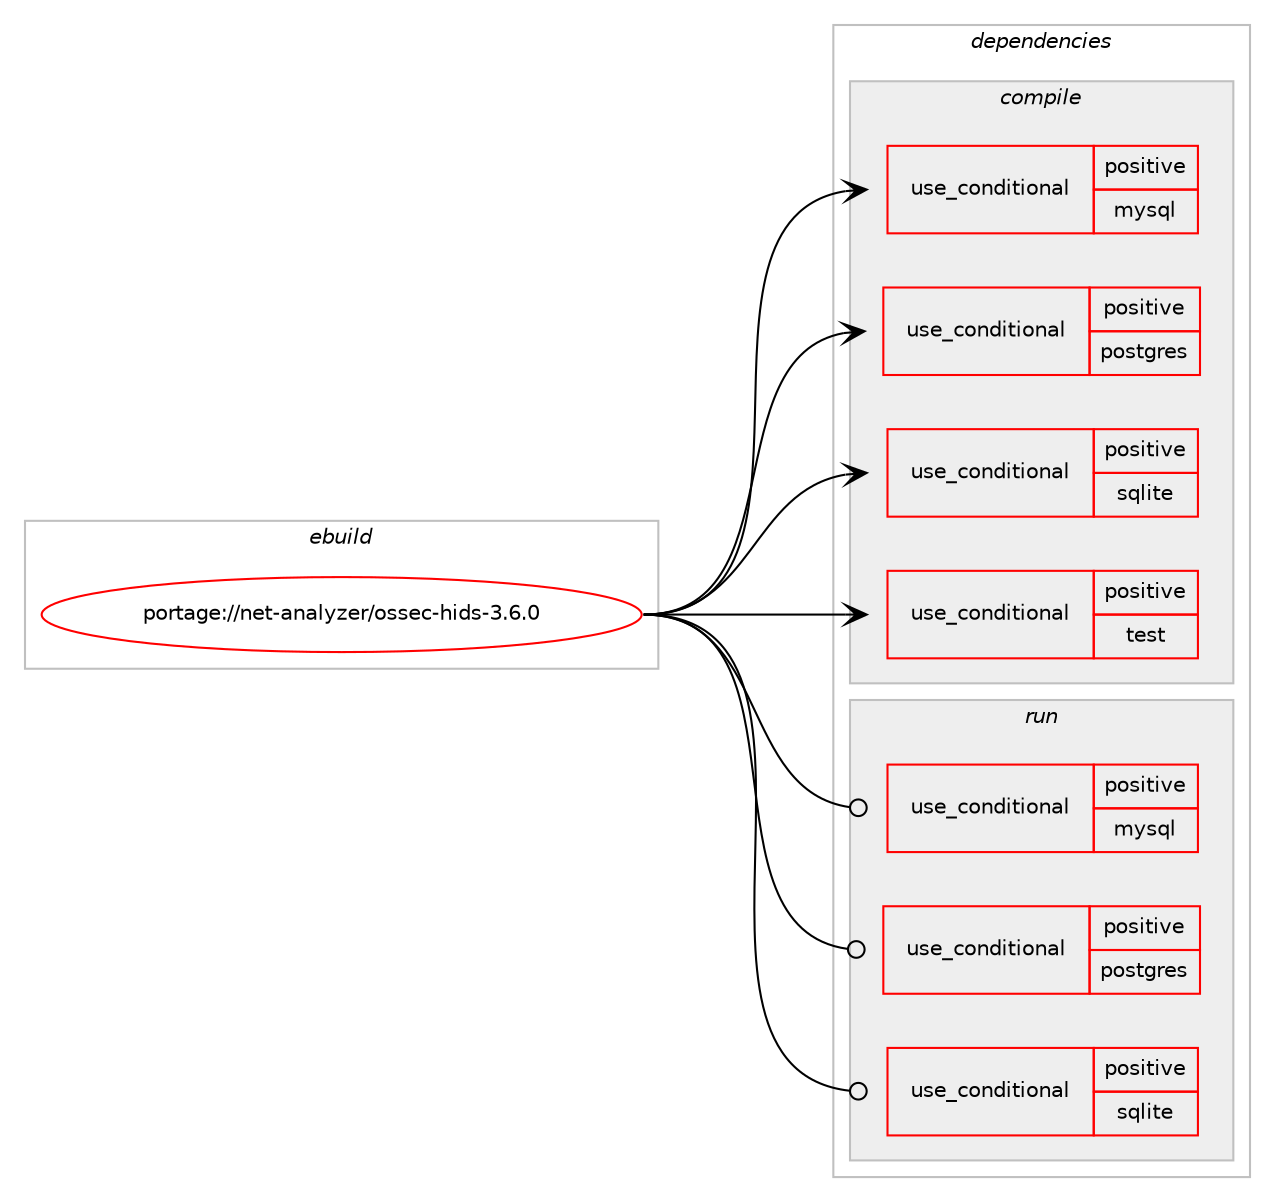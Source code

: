 digraph prolog {

# *************
# Graph options
# *************

newrank=true;
concentrate=true;
compound=true;
graph [rankdir=LR,fontname=Helvetica,fontsize=10,ranksep=1.5];#, ranksep=2.5, nodesep=0.2];
edge  [arrowhead=vee];
node  [fontname=Helvetica,fontsize=10];

# **********
# The ebuild
# **********

subgraph cluster_leftcol {
color=gray;
rank=same;
label=<<i>ebuild</i>>;
id [label="portage://net-analyzer/ossec-hids-3.6.0", color=red, width=4, href="../net-analyzer/ossec-hids-3.6.0.svg"];
}

# ****************
# The dependencies
# ****************

subgraph cluster_midcol {
color=gray;
label=<<i>dependencies</i>>;
subgraph cluster_compile {
fillcolor="#eeeeee";
style=filled;
label=<<i>compile</i>>;
subgraph cond85594 {
dependency174758 [label=<<TABLE BORDER="0" CELLBORDER="1" CELLSPACING="0" CELLPADDING="4"><TR><TD ROWSPAN="3" CELLPADDING="10">use_conditional</TD></TR><TR><TD>positive</TD></TR><TR><TD>mysql</TD></TR></TABLE>>, shape=none, color=red];
# *** BEGIN UNKNOWN DEPENDENCY TYPE (TODO) ***
# dependency174758 -> package_dependency(portage://net-analyzer/ossec-hids-3.6.0,install,no,virtual,mysql,none,[,,],[],[])
# *** END UNKNOWN DEPENDENCY TYPE (TODO) ***

}
id:e -> dependency174758:w [weight=20,style="solid",arrowhead="vee"];
subgraph cond85595 {
dependency174759 [label=<<TABLE BORDER="0" CELLBORDER="1" CELLSPACING="0" CELLPADDING="4"><TR><TD ROWSPAN="3" CELLPADDING="10">use_conditional</TD></TR><TR><TD>positive</TD></TR><TR><TD>postgres</TD></TR></TABLE>>, shape=none, color=red];
# *** BEGIN UNKNOWN DEPENDENCY TYPE (TODO) ***
# dependency174759 -> package_dependency(portage://net-analyzer/ossec-hids-3.6.0,install,no,dev-db,postgresql,none,[,,],any_same_slot,[])
# *** END UNKNOWN DEPENDENCY TYPE (TODO) ***

}
id:e -> dependency174759:w [weight=20,style="solid",arrowhead="vee"];
subgraph cond85596 {
dependency174760 [label=<<TABLE BORDER="0" CELLBORDER="1" CELLSPACING="0" CELLPADDING="4"><TR><TD ROWSPAN="3" CELLPADDING="10">use_conditional</TD></TR><TR><TD>positive</TD></TR><TR><TD>sqlite</TD></TR></TABLE>>, shape=none, color=red];
# *** BEGIN UNKNOWN DEPENDENCY TYPE (TODO) ***
# dependency174760 -> package_dependency(portage://net-analyzer/ossec-hids-3.6.0,install,no,dev-db,sqlite,none,[,,],[slot(3)],[])
# *** END UNKNOWN DEPENDENCY TYPE (TODO) ***

}
id:e -> dependency174760:w [weight=20,style="solid",arrowhead="vee"];
subgraph cond85597 {
dependency174761 [label=<<TABLE BORDER="0" CELLBORDER="1" CELLSPACING="0" CELLPADDING="4"><TR><TD ROWSPAN="3" CELLPADDING="10">use_conditional</TD></TR><TR><TD>positive</TD></TR><TR><TD>test</TD></TR></TABLE>>, shape=none, color=red];
# *** BEGIN UNKNOWN DEPENDENCY TYPE (TODO) ***
# dependency174761 -> package_dependency(portage://net-analyzer/ossec-hids-3.6.0,install,no,dev-libs,check,none,[,,],[],[])
# *** END UNKNOWN DEPENDENCY TYPE (TODO) ***

# *** BEGIN UNKNOWN DEPENDENCY TYPE (TODO) ***
# dependency174761 -> package_dependency(portage://net-analyzer/ossec-hids-3.6.0,install,no,dev-python,subunit,none,[,,],[],[])
# *** END UNKNOWN DEPENDENCY TYPE (TODO) ***

}
id:e -> dependency174761:w [weight=20,style="solid",arrowhead="vee"];
# *** BEGIN UNKNOWN DEPENDENCY TYPE (TODO) ***
# id -> package_dependency(portage://net-analyzer/ossec-hids-3.6.0,install,no,acct-user,ossec,none,[,,],[],[])
# *** END UNKNOWN DEPENDENCY TYPE (TODO) ***

# *** BEGIN UNKNOWN DEPENDENCY TYPE (TODO) ***
# id -> package_dependency(portage://net-analyzer/ossec-hids-3.6.0,install,no,acct-user,ossecm,none,[,,],[],[])
# *** END UNKNOWN DEPENDENCY TYPE (TODO) ***

# *** BEGIN UNKNOWN DEPENDENCY TYPE (TODO) ***
# id -> package_dependency(portage://net-analyzer/ossec-hids-3.6.0,install,no,acct-user,ossecr,none,[,,],[],[])
# *** END UNKNOWN DEPENDENCY TYPE (TODO) ***

# *** BEGIN UNKNOWN DEPENDENCY TYPE (TODO) ***
# id -> package_dependency(portage://net-analyzer/ossec-hids-3.6.0,install,no,dev-libs,libevent,none,[,,],[],[])
# *** END UNKNOWN DEPENDENCY TYPE (TODO) ***

# *** BEGIN UNKNOWN DEPENDENCY TYPE (TODO) ***
# id -> package_dependency(portage://net-analyzer/ossec-hids-3.6.0,install,no,dev-libs,libpcre2,none,[,,],[],[use(enable(jit),none)])
# *** END UNKNOWN DEPENDENCY TYPE (TODO) ***

}
subgraph cluster_compileandrun {
fillcolor="#eeeeee";
style=filled;
label=<<i>compile and run</i>>;
}
subgraph cluster_run {
fillcolor="#eeeeee";
style=filled;
label=<<i>run</i>>;
subgraph cond85598 {
dependency174762 [label=<<TABLE BORDER="0" CELLBORDER="1" CELLSPACING="0" CELLPADDING="4"><TR><TD ROWSPAN="3" CELLPADDING="10">use_conditional</TD></TR><TR><TD>positive</TD></TR><TR><TD>mysql</TD></TR></TABLE>>, shape=none, color=red];
# *** BEGIN UNKNOWN DEPENDENCY TYPE (TODO) ***
# dependency174762 -> package_dependency(portage://net-analyzer/ossec-hids-3.6.0,run,no,virtual,mysql,none,[,,],[],[])
# *** END UNKNOWN DEPENDENCY TYPE (TODO) ***

}
id:e -> dependency174762:w [weight=20,style="solid",arrowhead="odot"];
subgraph cond85599 {
dependency174763 [label=<<TABLE BORDER="0" CELLBORDER="1" CELLSPACING="0" CELLPADDING="4"><TR><TD ROWSPAN="3" CELLPADDING="10">use_conditional</TD></TR><TR><TD>positive</TD></TR><TR><TD>postgres</TD></TR></TABLE>>, shape=none, color=red];
# *** BEGIN UNKNOWN DEPENDENCY TYPE (TODO) ***
# dependency174763 -> package_dependency(portage://net-analyzer/ossec-hids-3.6.0,run,no,dev-db,postgresql,none,[,,],any_same_slot,[])
# *** END UNKNOWN DEPENDENCY TYPE (TODO) ***

}
id:e -> dependency174763:w [weight=20,style="solid",arrowhead="odot"];
subgraph cond85600 {
dependency174764 [label=<<TABLE BORDER="0" CELLBORDER="1" CELLSPACING="0" CELLPADDING="4"><TR><TD ROWSPAN="3" CELLPADDING="10">use_conditional</TD></TR><TR><TD>positive</TD></TR><TR><TD>sqlite</TD></TR></TABLE>>, shape=none, color=red];
# *** BEGIN UNKNOWN DEPENDENCY TYPE (TODO) ***
# dependency174764 -> package_dependency(portage://net-analyzer/ossec-hids-3.6.0,run,no,dev-db,sqlite,none,[,,],[slot(3)],[])
# *** END UNKNOWN DEPENDENCY TYPE (TODO) ***

}
id:e -> dependency174764:w [weight=20,style="solid",arrowhead="odot"];
# *** BEGIN UNKNOWN DEPENDENCY TYPE (TODO) ***
# id -> package_dependency(portage://net-analyzer/ossec-hids-3.6.0,run,no,acct-user,ossec,none,[,,],[],[])
# *** END UNKNOWN DEPENDENCY TYPE (TODO) ***

# *** BEGIN UNKNOWN DEPENDENCY TYPE (TODO) ***
# id -> package_dependency(portage://net-analyzer/ossec-hids-3.6.0,run,no,acct-user,ossecm,none,[,,],[],[])
# *** END UNKNOWN DEPENDENCY TYPE (TODO) ***

# *** BEGIN UNKNOWN DEPENDENCY TYPE (TODO) ***
# id -> package_dependency(portage://net-analyzer/ossec-hids-3.6.0,run,no,acct-user,ossecr,none,[,,],[],[])
# *** END UNKNOWN DEPENDENCY TYPE (TODO) ***

# *** BEGIN UNKNOWN DEPENDENCY TYPE (TODO) ***
# id -> package_dependency(portage://net-analyzer/ossec-hids-3.6.0,run,no,dev-libs,libevent,none,[,,],[],[])
# *** END UNKNOWN DEPENDENCY TYPE (TODO) ***

# *** BEGIN UNKNOWN DEPENDENCY TYPE (TODO) ***
# id -> package_dependency(portage://net-analyzer/ossec-hids-3.6.0,run,no,dev-libs,libpcre2,none,[,,],[],[use(enable(jit),none)])
# *** END UNKNOWN DEPENDENCY TYPE (TODO) ***

}
}

# **************
# The candidates
# **************

subgraph cluster_choices {
rank=same;
color=gray;
label=<<i>candidates</i>>;

}

}
